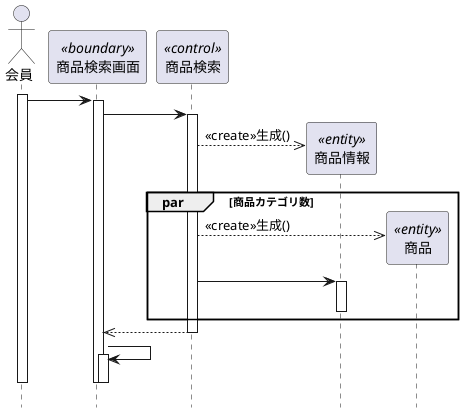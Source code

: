 @startuml シーケンス図
    hide footbox
    Actor "会員" as user
    participant "商品検索画面" as boundary <<boundary>>
    participant "商品検索" as control <<control>>

    activate user
    user -> boundary

        activate boundary
        boundary -> control

            activate control
            create "商品情報" as entity1 <<entity>>
            control -->> entity1 : <<create>>生成()

                par 商品カテゴリ数
                create "商品" as entity2 <<entity>>
                control -->> entity2 : <<create>>生成()

                control -> entity1
                activate entity1
                deactivate entity1

                end par

            boundary <<-- control
            deactivate control

        boundary -> boundary
        activate boundary
        deactivate boundary
        deactivate boundary
    deactivate user
@enduml